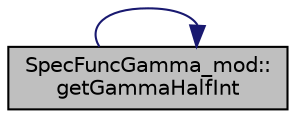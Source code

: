 digraph "SpecFuncGamma_mod::getGammaHalfInt"
{
 // LATEX_PDF_SIZE
  edge [fontname="Helvetica",fontsize="10",labelfontname="Helvetica",labelfontsize="10"];
  node [fontname="Helvetica",fontsize="10",shape=record];
  rankdir="LR";
  Node1 [label="SpecFuncGamma_mod::\lgetGammaHalfInt",height=0.2,width=0.4,color="black", fillcolor="grey75", style="filled", fontcolor="black",tooltip="Return the Gamma function for a half-integer input as real of kind RK."];
  Node1 -> Node1 [color="midnightblue",fontsize="10",style="solid",fontname="Helvetica"];
}
